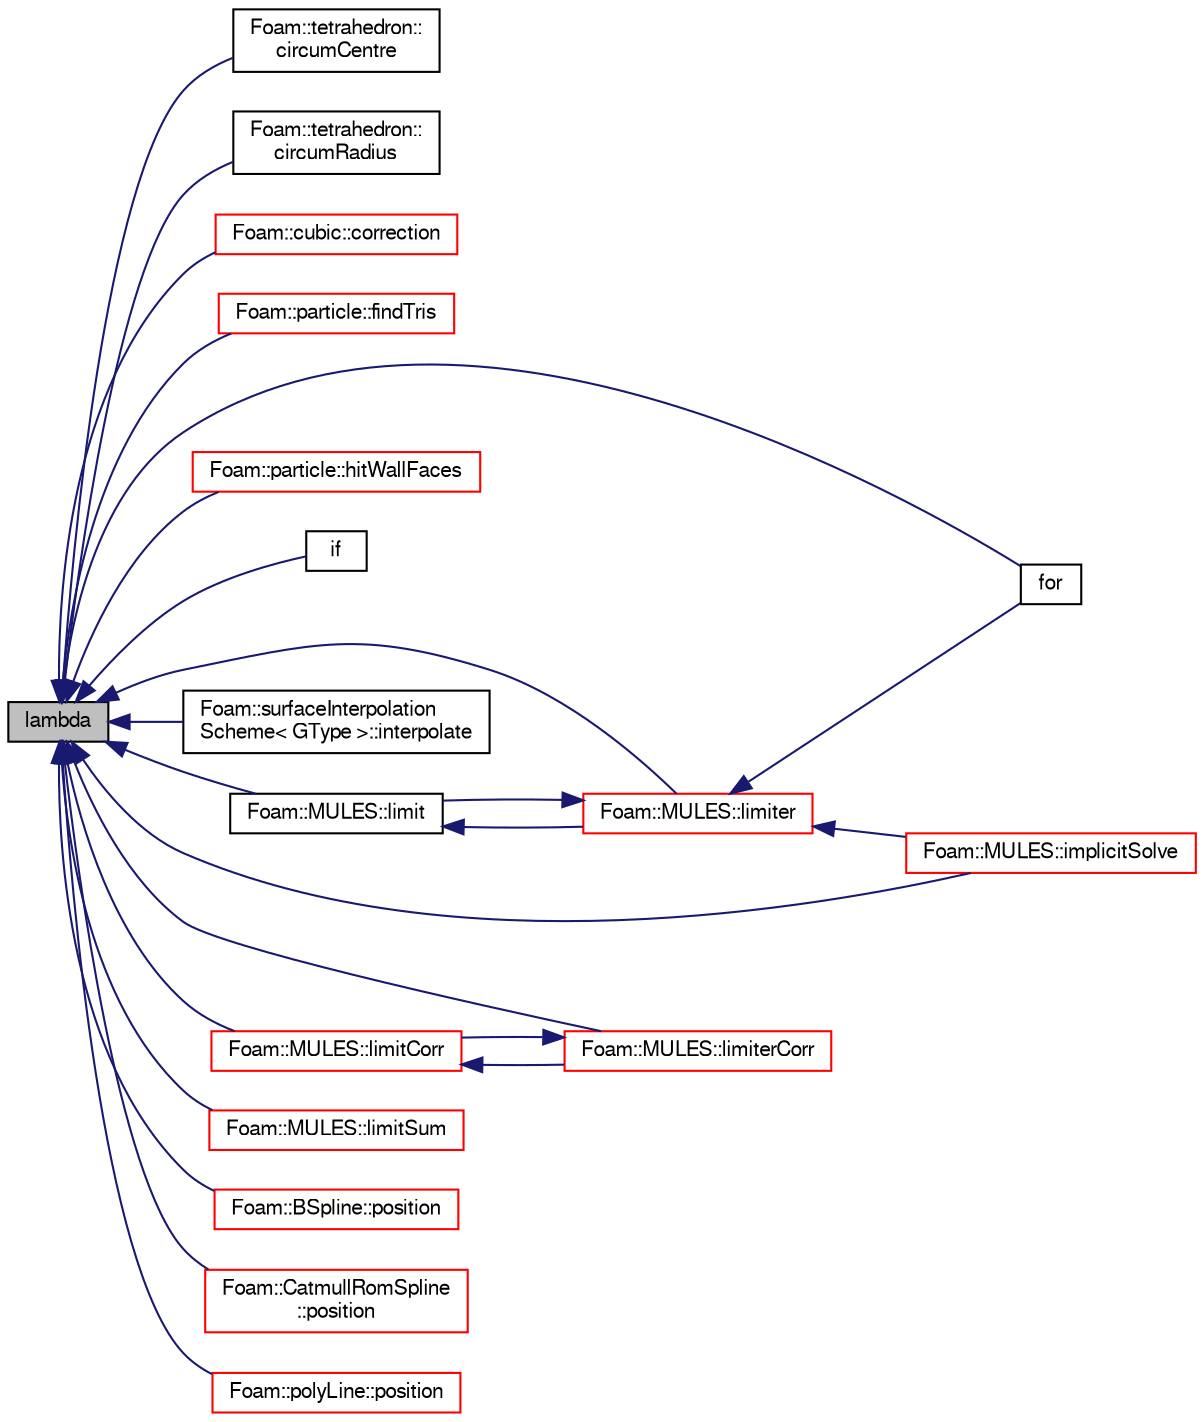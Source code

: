 digraph "lambda"
{
  bgcolor="transparent";
  edge [fontname="FreeSans",fontsize="10",labelfontname="FreeSans",labelfontsize="10"];
  node [fontname="FreeSans",fontsize="10",shape=record];
  rankdir="LR";
  Node7 [label="lambda",height=0.2,width=0.4,color="black", fillcolor="grey75", style="filled", fontcolor="black"];
  Node7 -> Node8 [dir="back",color="midnightblue",fontsize="10",style="solid",fontname="FreeSans"];
  Node8 [label="Foam::tetrahedron::\lcircumCentre",height=0.2,width=0.4,color="black",URL="$a27586.html#a0019247ea01ed94255ed583aa007d900",tooltip="Return circum-centre. "];
  Node7 -> Node9 [dir="back",color="midnightblue",fontsize="10",style="solid",fontname="FreeSans"];
  Node9 [label="Foam::tetrahedron::\lcircumRadius",height=0.2,width=0.4,color="black",URL="$a27586.html#a3ecf84d5c8cd959cbb59a9b4689dc9db",tooltip="Return circum-radius. "];
  Node7 -> Node10 [dir="back",color="midnightblue",fontsize="10",style="solid",fontname="FreeSans"];
  Node10 [label="Foam::cubic::correction",height=0.2,width=0.4,color="red",URL="$a23158.html#acc9188c066344eea3cfd4b7f114eef3e",tooltip="Return the explicit correction to the face-interpolate. "];
  Node7 -> Node12 [dir="back",color="midnightblue",fontsize="10",style="solid",fontname="FreeSans"];
  Node12 [label="Foam::particle::findTris",height=0.2,width=0.4,color="red",URL="$a23586.html#adbfa775c92a044180e396dbe137da73b",tooltip="Find the tet tri faces between position and tet centre. "];
  Node7 -> Node14 [dir="back",color="midnightblue",fontsize="10",style="solid",fontname="FreeSans"];
  Node14 [label="for",height=0.2,width=0.4,color="black",URL="$a38537.html#ae9610aff8f04c828f9db802f66a18f67"];
  Node7 -> Node15 [dir="back",color="midnightblue",fontsize="10",style="solid",fontname="FreeSans"];
  Node15 [label="Foam::particle::hitWallFaces",height=0.2,width=0.4,color="red",URL="$a23586.html#abf78981c0a99e9f135ebc37efcfd1544"];
  Node7 -> Node16 [dir="back",color="midnightblue",fontsize="10",style="solid",fontname="FreeSans"];
  Node16 [label="if",height=0.2,width=0.4,color="black",URL="$a39137.html#a7c777e0673d4ff5a26cf1b69ba87fcea"];
  Node7 -> Node17 [dir="back",color="midnightblue",fontsize="10",style="solid",fontname="FreeSans"];
  Node17 [label="Foam::MULES::implicitSolve",height=0.2,width=0.4,color="red",URL="$a21136.html#af3ebc5af31512182ee43a56e994f4aaf"];
  Node7 -> Node20 [dir="back",color="midnightblue",fontsize="10",style="solid",fontname="FreeSans"];
  Node20 [label="Foam::surfaceInterpolation\lScheme\< GType \>::interpolate",height=0.2,width=0.4,color="black",URL="$a23278.html#a6db428e2e2fcb4a53956f43180eda5f0",tooltip="Return the face-interpolate of the given cell field. "];
  Node7 -> Node21 [dir="back",color="midnightblue",fontsize="10",style="solid",fontname="FreeSans"];
  Node21 [label="Foam::MULES::limit",height=0.2,width=0.4,color="black",URL="$a21136.html#a75342d415899dd701505ac1d2568b5bb"];
  Node21 -> Node22 [dir="back",color="midnightblue",fontsize="10",style="solid",fontname="FreeSans"];
  Node22 [label="Foam::MULES::limiter",height=0.2,width=0.4,color="red",URL="$a21136.html#ae90eb6b771613f9ffe9bbe814bc2d479"];
  Node22 -> Node14 [dir="back",color="midnightblue",fontsize="10",style="solid",fontname="FreeSans"];
  Node22 -> Node17 [dir="back",color="midnightblue",fontsize="10",style="solid",fontname="FreeSans"];
  Node22 -> Node21 [dir="back",color="midnightblue",fontsize="10",style="solid",fontname="FreeSans"];
  Node7 -> Node46 [dir="back",color="midnightblue",fontsize="10",style="solid",fontname="FreeSans"];
  Node46 [label="Foam::MULES::limitCorr",height=0.2,width=0.4,color="red",URL="$a21136.html#a2b77c1cedee815aab5a3329fc84e31b0"];
  Node46 -> Node52 [dir="back",color="midnightblue",fontsize="10",style="solid",fontname="FreeSans"];
  Node52 [label="Foam::MULES::limiterCorr",height=0.2,width=0.4,color="red",URL="$a21136.html#a38e5d08438513810310daf8913dc4917"];
  Node52 -> Node46 [dir="back",color="midnightblue",fontsize="10",style="solid",fontname="FreeSans"];
  Node7 -> Node22 [dir="back",color="midnightblue",fontsize="10",style="solid",fontname="FreeSans"];
  Node7 -> Node52 [dir="back",color="midnightblue",fontsize="10",style="solid",fontname="FreeSans"];
  Node7 -> Node53 [dir="back",color="midnightblue",fontsize="10",style="solid",fontname="FreeSans"];
  Node53 [label="Foam::MULES::limitSum",height=0.2,width=0.4,color="red",URL="$a21136.html#aaae3018ee0507861d4bc922ead356165"];
  Node7 -> Node55 [dir="back",color="midnightblue",fontsize="10",style="solid",fontname="FreeSans"];
  Node55 [label="Foam::BSpline::position",height=0.2,width=0.4,color="red",URL="$a24726.html#a42dfd654e4ed87b5d22015dabbb44b0c",tooltip="Return the point position corresponding to the curve parameter. "];
  Node7 -> Node57 [dir="back",color="midnightblue",fontsize="10",style="solid",fontname="FreeSans"];
  Node57 [label="Foam::CatmullRomSpline\l::position",height=0.2,width=0.4,color="red",URL="$a24734.html#a42dfd654e4ed87b5d22015dabbb44b0c",tooltip="Return the point position corresponding to the curve parameter. "];
  Node7 -> Node59 [dir="back",color="midnightblue",fontsize="10",style="solid",fontname="FreeSans"];
  Node59 [label="Foam::polyLine::position",height=0.2,width=0.4,color="red",URL="$a24750.html#aec9bfeaafcc6e794b90a07fae59018e1",tooltip="Return the point position corresponding to the curve parameter. "];
}
